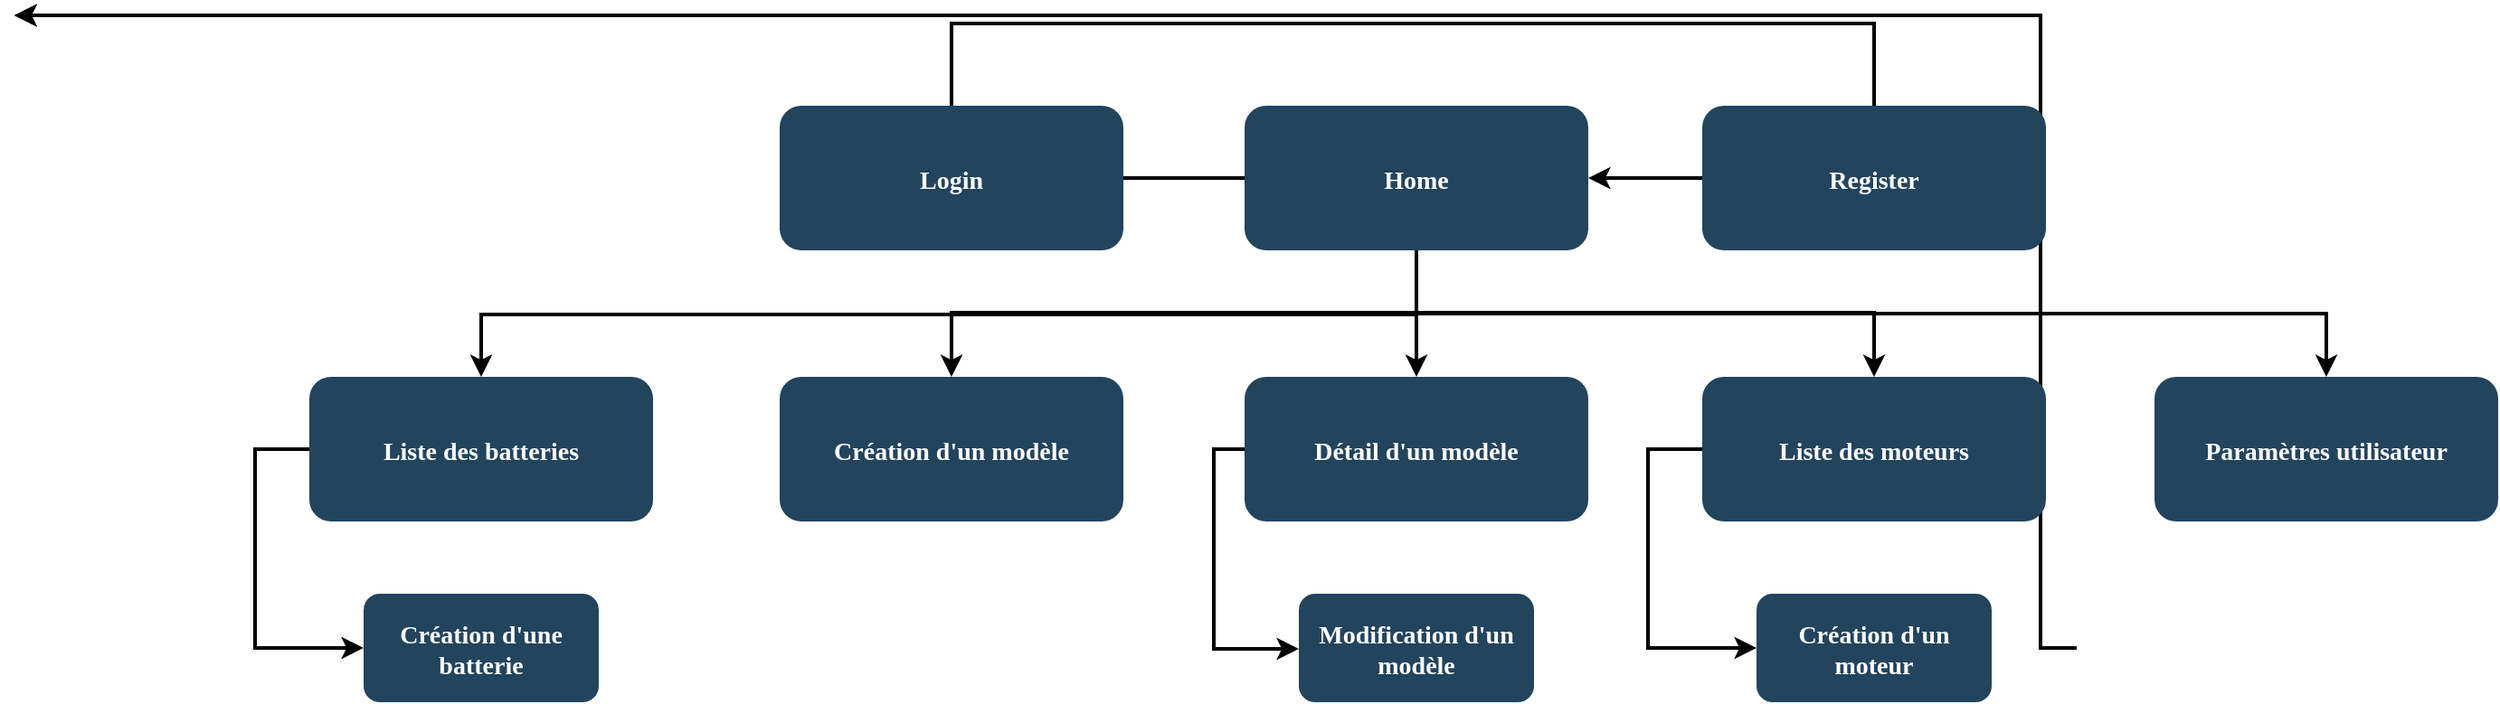 <mxfile version="21.2.8" type="device">
  <diagram name="Page-1" id="2c0d36ab-eaac-3732-788b-9136903baeff">
    <mxGraphModel dx="1666" dy="962" grid="1" gridSize="10" guides="1" tooltips="1" connect="1" arrows="1" fold="1" page="1" pageScale="1.5" pageWidth="1169" pageHeight="827" background="none" math="0" shadow="0">
      <root>
        <mxCell id="0" />
        <mxCell id="1" parent="0" />
        <mxCell id="PJ9aeR7F_5IVmo7rNQFh-115" style="edgeStyle=orthogonalEdgeStyle;rounded=0;orthogonalLoop=1;jettySize=auto;html=1;strokeWidth=2;" edge="1" parent="1" source="2" target="PJ9aeR7F_5IVmo7rNQFh-114">
          <mxGeometry relative="1" as="geometry" />
        </mxCell>
        <mxCell id="PJ9aeR7F_5IVmo7rNQFh-121" style="edgeStyle=orthogonalEdgeStyle;rounded=0;orthogonalLoop=1;jettySize=auto;html=1;strokeWidth=2;" edge="1" parent="1" source="2" target="PJ9aeR7F_5IVmo7rNQFh-120">
          <mxGeometry relative="1" as="geometry">
            <Array as="points">
              <mxPoint x="852" y="300" />
              <mxPoint x="595" y="300" />
            </Array>
          </mxGeometry>
        </mxCell>
        <mxCell id="PJ9aeR7F_5IVmo7rNQFh-127" style="edgeStyle=orthogonalEdgeStyle;rounded=0;orthogonalLoop=1;jettySize=auto;html=1;strokeWidth=2;" edge="1" parent="1" source="2" target="PJ9aeR7F_5IVmo7rNQFh-125">
          <mxGeometry relative="1" as="geometry">
            <Array as="points">
              <mxPoint x="852" y="300" />
              <mxPoint x="1105" y="300" />
            </Array>
          </mxGeometry>
        </mxCell>
        <mxCell id="2" value="Home" style="rounded=1;fillColor=#23445D;gradientColor=none;strokeColor=none;fontColor=#FFFFFF;fontStyle=1;fontFamily=Tahoma;fontSize=14" parent="1" vertex="1">
          <mxGeometry x="757" y="185.5" width="190" height="80" as="geometry" />
        </mxCell>
        <mxCell id="4" value="Paramètres utilisateur" style="rounded=1;fillColor=#23445D;gradientColor=none;strokeColor=none;fontColor=#FFFFFF;fontStyle=1;fontFamily=Tahoma;fontSize=14" parent="1" vertex="1">
          <mxGeometry x="1260.0" y="335.5" width="190" height="80" as="geometry" />
        </mxCell>
        <mxCell id="9" value="" style="edgeStyle=elbowEdgeStyle;elbow=vertical;strokeWidth=2;rounded=0" parent="1" source="2" target="4" edge="1">
          <mxGeometry x="337" y="215.5" width="100" height="100" as="geometry">
            <mxPoint x="337" y="315.5" as="sourcePoint" />
            <mxPoint x="437" y="215.5" as="targetPoint" />
          </mxGeometry>
        </mxCell>
        <mxCell id="PJ9aeR7F_5IVmo7rNQFh-123" style="edgeStyle=orthogonalEdgeStyle;rounded=0;orthogonalLoop=1;jettySize=auto;html=1;entryX=0;entryY=0.5;entryDx=0;entryDy=0;strokeWidth=2;" edge="1" parent="1" source="13" target="PJ9aeR7F_5IVmo7rNQFh-122">
          <mxGeometry relative="1" as="geometry">
            <Array as="points">
              <mxPoint x="210" y="376" />
              <mxPoint x="210" y="486" />
            </Array>
          </mxGeometry>
        </mxCell>
        <mxCell id="13" value="Liste des batteries" style="rounded=1;fillColor=#23445D;gradientColor=none;strokeColor=none;fontColor=#FFFFFF;fontStyle=1;fontFamily=Tahoma;fontSize=14" parent="1" vertex="1">
          <mxGeometry x="240" y="335.5" width="190" height="80" as="geometry" />
        </mxCell>
        <mxCell id="61" value="" style="edgeStyle=elbowEdgeStyle;elbow=vertical;strokeWidth=2;rounded=0" parent="1" target="13" edge="1">
          <mxGeometry x="-23" y="135.5" width="100" height="100" as="geometry">
            <mxPoint x="852" y="266" as="sourcePoint" />
            <mxPoint x="77" y="135.5" as="targetPoint" />
          </mxGeometry>
        </mxCell>
        <mxCell id="84" value="" style="edgeStyle=elbowEdgeStyle;elbow=horizontal;strokeWidth=2;rounded=0" parent="1" target="45" edge="1">
          <mxGeometry x="-23" y="135.5" width="100" height="100" as="geometry">
            <mxPoint x="1217.0" y="485.5" as="sourcePoint" />
            <mxPoint x="77" y="135.5" as="targetPoint" />
            <Array as="points">
              <mxPoint x="1197" y="545.5" />
            </Array>
          </mxGeometry>
        </mxCell>
        <mxCell id="85" value="" style="edgeStyle=elbowEdgeStyle;elbow=horizontal;strokeWidth=2;rounded=0" parent="1" target="46" edge="1">
          <mxGeometry x="-23" y="135.5" width="100" height="100" as="geometry">
            <mxPoint x="1217.0" y="485.5" as="sourcePoint" />
            <mxPoint x="77" y="135.5" as="targetPoint" />
            <Array as="points">
              <mxPoint x="1197" y="575.5" />
            </Array>
          </mxGeometry>
        </mxCell>
        <mxCell id="86" value="" style="edgeStyle=elbowEdgeStyle;elbow=horizontal;strokeWidth=2;rounded=0" parent="1" target="47" edge="1">
          <mxGeometry x="-23" y="135.5" width="100" height="100" as="geometry">
            <mxPoint x="1217.0" y="485.5" as="sourcePoint" />
            <mxPoint x="77" y="135.5" as="targetPoint" />
            <Array as="points">
              <mxPoint x="1197" y="625.5" />
            </Array>
          </mxGeometry>
        </mxCell>
        <mxCell id="PJ9aeR7F_5IVmo7rNQFh-108" value="" style="edgeStyle=orthogonalEdgeStyle;rounded=0;orthogonalLoop=1;jettySize=auto;html=1;endArrow=none;endFill=0;strokeWidth=2;" edge="1" parent="1" source="PJ9aeR7F_5IVmo7rNQFh-107" target="2">
          <mxGeometry relative="1" as="geometry" />
        </mxCell>
        <mxCell id="PJ9aeR7F_5IVmo7rNQFh-113" style="edgeStyle=orthogonalEdgeStyle;rounded=0;orthogonalLoop=1;jettySize=auto;html=1;entryX=0.5;entryY=0;entryDx=0;entryDy=0;strokeWidth=2;endArrow=none;endFill=0;" edge="1" parent="1" source="PJ9aeR7F_5IVmo7rNQFh-107" target="PJ9aeR7F_5IVmo7rNQFh-109">
          <mxGeometry relative="1" as="geometry">
            <Array as="points">
              <mxPoint x="595" y="140" />
              <mxPoint x="1105" y="140" />
            </Array>
          </mxGeometry>
        </mxCell>
        <mxCell id="PJ9aeR7F_5IVmo7rNQFh-107" value="Login" style="rounded=1;fillColor=#23445D;gradientColor=none;strokeColor=none;fontColor=#FFFFFF;fontStyle=1;fontFamily=Tahoma;fontSize=14" vertex="1" parent="1">
          <mxGeometry x="500" y="185.5" width="190" height="80" as="geometry" />
        </mxCell>
        <mxCell id="PJ9aeR7F_5IVmo7rNQFh-110" value="" style="edgeStyle=orthogonalEdgeStyle;rounded=0;orthogonalLoop=1;jettySize=auto;html=1;endArrow=classic;endFill=1;strokeWidth=2;startArrow=none;startFill=0;" edge="1" parent="1" source="PJ9aeR7F_5IVmo7rNQFh-109" target="2">
          <mxGeometry relative="1" as="geometry" />
        </mxCell>
        <mxCell id="PJ9aeR7F_5IVmo7rNQFh-109" value="Register" style="rounded=1;fillColor=#23445D;gradientColor=none;strokeColor=none;fontColor=#FFFFFF;fontStyle=1;fontFamily=Tahoma;fontSize=14" vertex="1" parent="1">
          <mxGeometry x="1010" y="185.5" width="190" height="80" as="geometry" />
        </mxCell>
        <mxCell id="PJ9aeR7F_5IVmo7rNQFh-117" value="" style="edgeStyle=orthogonalEdgeStyle;rounded=0;orthogonalLoop=1;jettySize=auto;html=1;strokeWidth=2;" edge="1" parent="1" source="PJ9aeR7F_5IVmo7rNQFh-114" target="PJ9aeR7F_5IVmo7rNQFh-116">
          <mxGeometry relative="1" as="geometry">
            <Array as="points">
              <mxPoint x="740" y="376" />
              <mxPoint x="740" y="486" />
            </Array>
          </mxGeometry>
        </mxCell>
        <mxCell id="PJ9aeR7F_5IVmo7rNQFh-114" value="Détail d&#39;un modèle" style="rounded=1;fillColor=#23445D;gradientColor=none;strokeColor=none;fontColor=#FFFFFF;fontStyle=1;fontFamily=Tahoma;fontSize=14" vertex="1" parent="1">
          <mxGeometry x="757.0" y="335.5" width="190" height="80" as="geometry" />
        </mxCell>
        <mxCell id="PJ9aeR7F_5IVmo7rNQFh-116" value="Modification d&#39;un&#xa;modèle" style="rounded=1;fillColor=#23445D;gradientColor=none;strokeColor=none;fontColor=#FFFFFF;fontStyle=1;fontFamily=Tahoma;fontSize=14" vertex="1" parent="1">
          <mxGeometry x="787" y="455.5" width="130" height="60" as="geometry" />
        </mxCell>
        <mxCell id="PJ9aeR7F_5IVmo7rNQFh-120" value="Création d&#39;un modèle" style="rounded=1;fillColor=#23445D;gradientColor=none;strokeColor=none;fontColor=#FFFFFF;fontStyle=1;fontFamily=Tahoma;fontSize=14" vertex="1" parent="1">
          <mxGeometry x="500.0" y="335.5" width="190" height="80" as="geometry" />
        </mxCell>
        <mxCell id="PJ9aeR7F_5IVmo7rNQFh-122" value="Création d&#39;une &#xa;batterie" style="rounded=1;fillColor=#23445D;gradientColor=none;strokeColor=none;fontColor=#FFFFFF;fontStyle=1;fontFamily=Tahoma;fontSize=14" vertex="1" parent="1">
          <mxGeometry x="270" y="455.5" width="130" height="60" as="geometry" />
        </mxCell>
        <mxCell id="PJ9aeR7F_5IVmo7rNQFh-124" style="edgeStyle=orthogonalEdgeStyle;rounded=0;orthogonalLoop=1;jettySize=auto;html=1;entryX=0;entryY=0.5;entryDx=0;entryDy=0;strokeWidth=2;" edge="1" parent="1" source="PJ9aeR7F_5IVmo7rNQFh-125" target="PJ9aeR7F_5IVmo7rNQFh-126">
          <mxGeometry relative="1" as="geometry">
            <Array as="points">
              <mxPoint x="980" y="376" />
              <mxPoint x="980" y="486" />
            </Array>
          </mxGeometry>
        </mxCell>
        <mxCell id="PJ9aeR7F_5IVmo7rNQFh-125" value="Liste des moteurs" style="rounded=1;fillColor=#23445D;gradientColor=none;strokeColor=none;fontColor=#FFFFFF;fontStyle=1;fontFamily=Tahoma;fontSize=14" vertex="1" parent="1">
          <mxGeometry x="1010" y="335.5" width="190" height="80" as="geometry" />
        </mxCell>
        <mxCell id="PJ9aeR7F_5IVmo7rNQFh-126" value="Création d&#39;un&#xa;moteur" style="rounded=1;fillColor=#23445D;gradientColor=none;strokeColor=none;fontColor=#FFFFFF;fontStyle=1;fontFamily=Tahoma;fontSize=14" vertex="1" parent="1">
          <mxGeometry x="1040" y="455.5" width="130" height="60" as="geometry" />
        </mxCell>
      </root>
    </mxGraphModel>
  </diagram>
</mxfile>
